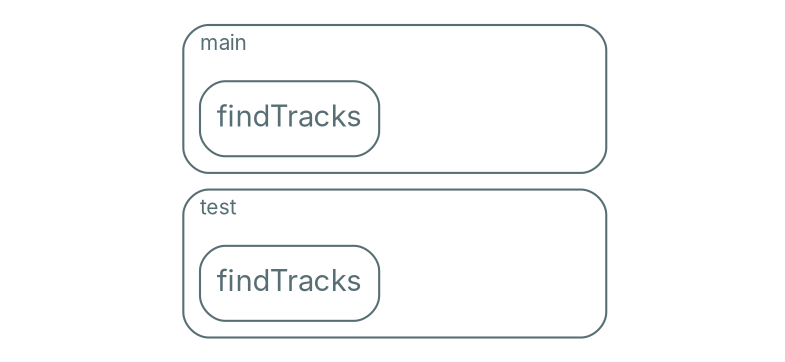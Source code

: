 digraph {
    compound=true
    bgcolor=transparent
    rankdir=LR

    // Default theme: enabled
    node[shape="rectangle" style="rounded,filled" color="#586E75" fillcolor="#ffffff" fontcolor="#586E75" fontname="Inter,Arial"]
    edge[color="#586E75" fontcolor="#586E75" fontname="Inter,Arial" fontsize=11]

    subgraph cluster_0 {
        color="#586E75"
        style=rounded
        fontcolor="#586E75"
        fontname="Inter,Arial"
        fontsize=10
        labeljust=l
        label=main

        System[label="findTracks"]
        Result[label="Results" style=invis]
    }

    subgraph cluster_1 {
        color="#586E75"
        style=rounded
        fontcolor="#586E75"
        fontname="Inter,Arial"
        fontsize=10
        labeljust=l
        label=test

        System2[label="findTracks"]
        Result2[label="Results" style=invis]
    }

    Input[label=Query style=invis]
    Relation[label="≠" style=invis]

    Input -> System[style=invis]
    Input -> System2[style=invis]
    System -> Result[style=invis]
    System2 -> Result2[style=invis]

    Result -> Relation[style=invis]
    Result2 -> Relation[style=invis]

}
